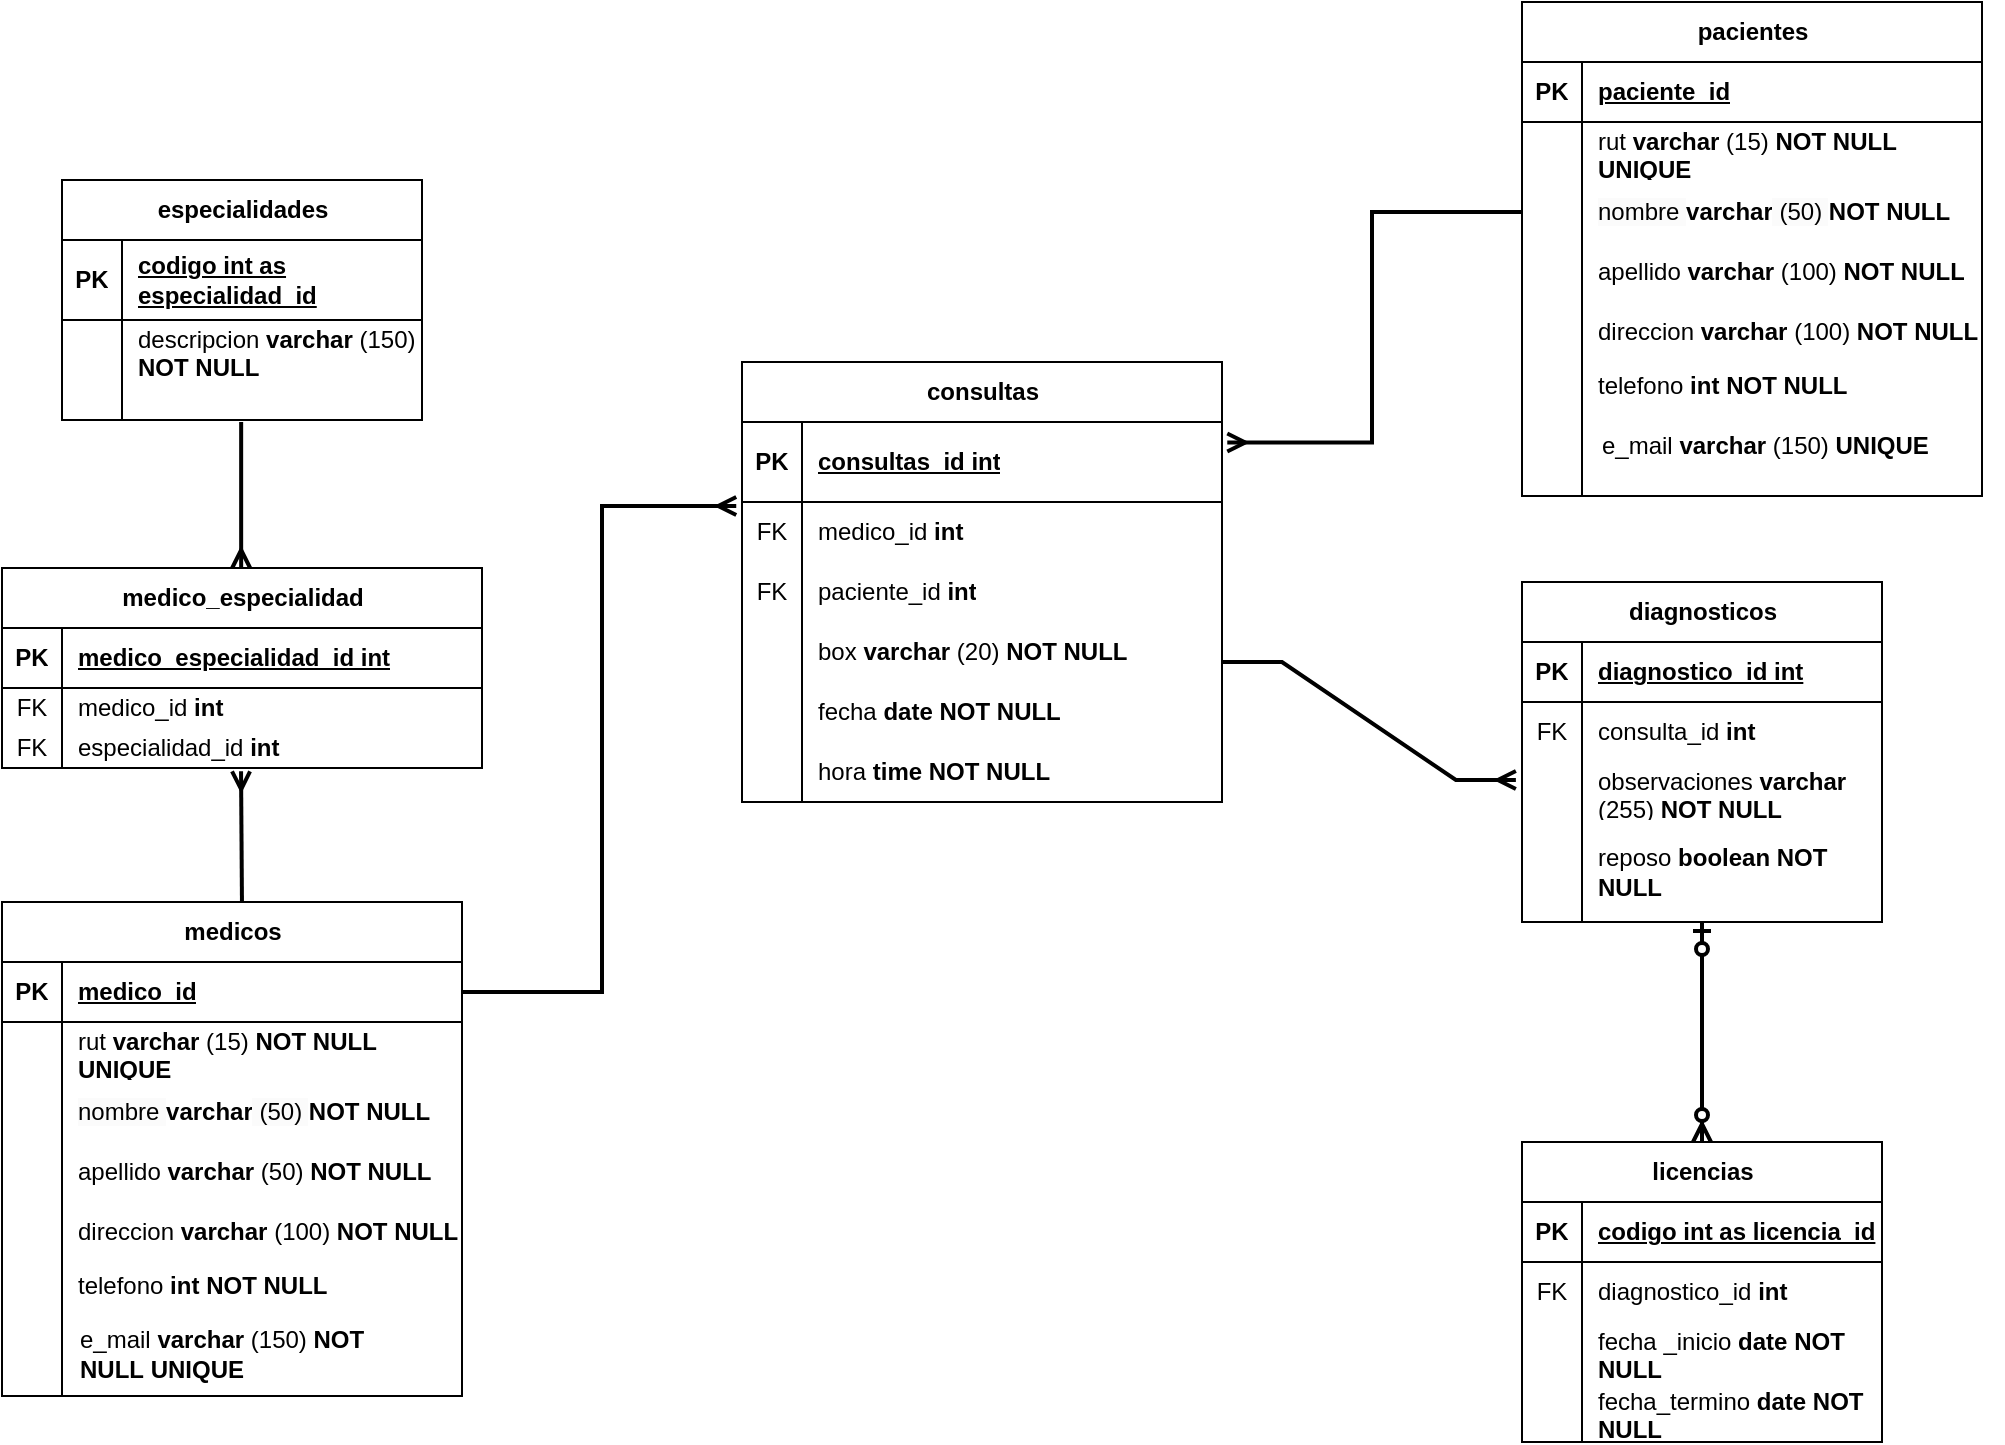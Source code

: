 <mxfile version="21.2.9" type="github">
  <diagram id="R2lEEEUBdFMjLlhIrx00" name="Page-1">
    <mxGraphModel dx="1122" dy="761" grid="1" gridSize="10" guides="1" tooltips="1" connect="1" arrows="1" fold="1" page="1" pageScale="1" pageWidth="850" pageHeight="1100" math="0" shadow="0" extFonts="Permanent Marker^https://fonts.googleapis.com/css?family=Permanent+Marker">
      <root>
        <mxCell id="0" />
        <mxCell id="1" parent="0" />
        <mxCell id="JtqLR7OGCGvDfZ_VPWzz-14" value="especialidades" style="shape=table;startSize=30;container=1;collapsible=1;childLayout=tableLayout;fixedRows=1;rowLines=0;fontStyle=1;align=center;resizeLast=1;html=1;" vertex="1" parent="1">
          <mxGeometry x="190" y="119" width="180" height="120" as="geometry" />
        </mxCell>
        <mxCell id="JtqLR7OGCGvDfZ_VPWzz-15" value="" style="shape=tableRow;horizontal=0;startSize=0;swimlaneHead=0;swimlaneBody=0;fillColor=none;collapsible=0;dropTarget=0;points=[[0,0.5],[1,0.5]];portConstraint=eastwest;top=0;left=0;right=0;bottom=1;" vertex="1" parent="JtqLR7OGCGvDfZ_VPWzz-14">
          <mxGeometry y="30" width="180" height="40" as="geometry" />
        </mxCell>
        <mxCell id="JtqLR7OGCGvDfZ_VPWzz-16" value="PK" style="shape=partialRectangle;connectable=0;fillColor=none;top=0;left=0;bottom=0;right=0;fontStyle=1;overflow=hidden;whiteSpace=wrap;html=1;" vertex="1" parent="JtqLR7OGCGvDfZ_VPWzz-15">
          <mxGeometry width="30" height="40" as="geometry">
            <mxRectangle width="30" height="40" as="alternateBounds" />
          </mxGeometry>
        </mxCell>
        <mxCell id="JtqLR7OGCGvDfZ_VPWzz-17" value="codigo int as especialidad_id" style="shape=partialRectangle;connectable=0;fillColor=none;top=0;left=0;bottom=0;right=0;align=left;spacingLeft=6;fontStyle=5;overflow=hidden;whiteSpace=wrap;html=1;" vertex="1" parent="JtqLR7OGCGvDfZ_VPWzz-15">
          <mxGeometry x="30" width="150" height="40" as="geometry">
            <mxRectangle width="150" height="40" as="alternateBounds" />
          </mxGeometry>
        </mxCell>
        <mxCell id="JtqLR7OGCGvDfZ_VPWzz-18" value="" style="shape=tableRow;horizontal=0;startSize=0;swimlaneHead=0;swimlaneBody=0;fillColor=none;collapsible=0;dropTarget=0;points=[[0,0.5],[1,0.5]];portConstraint=eastwest;top=0;left=0;right=0;bottom=0;" vertex="1" parent="JtqLR7OGCGvDfZ_VPWzz-14">
          <mxGeometry y="70" width="180" height="30" as="geometry" />
        </mxCell>
        <mxCell id="JtqLR7OGCGvDfZ_VPWzz-19" value="" style="shape=partialRectangle;connectable=0;fillColor=none;top=0;left=0;bottom=0;right=0;editable=1;overflow=hidden;whiteSpace=wrap;html=1;" vertex="1" parent="JtqLR7OGCGvDfZ_VPWzz-18">
          <mxGeometry width="30" height="30" as="geometry">
            <mxRectangle width="30" height="30" as="alternateBounds" />
          </mxGeometry>
        </mxCell>
        <mxCell id="JtqLR7OGCGvDfZ_VPWzz-20" value="descripcion &lt;b&gt;varchar&lt;/b&gt; (150) &lt;b&gt;NOT NULL&lt;/b&gt;" style="shape=partialRectangle;connectable=0;fillColor=none;top=0;left=0;bottom=0;right=0;align=left;spacingLeft=6;overflow=hidden;whiteSpace=wrap;html=1;" vertex="1" parent="JtqLR7OGCGvDfZ_VPWzz-18">
          <mxGeometry x="30" width="150" height="30" as="geometry">
            <mxRectangle width="150" height="30" as="alternateBounds" />
          </mxGeometry>
        </mxCell>
        <mxCell id="JtqLR7OGCGvDfZ_VPWzz-24" value="" style="shape=tableRow;horizontal=0;startSize=0;swimlaneHead=0;swimlaneBody=0;fillColor=none;collapsible=0;dropTarget=0;points=[[0,0.5],[1,0.5]];portConstraint=eastwest;top=0;left=0;right=0;bottom=0;" vertex="1" parent="JtqLR7OGCGvDfZ_VPWzz-14">
          <mxGeometry y="100" width="180" height="20" as="geometry" />
        </mxCell>
        <mxCell id="JtqLR7OGCGvDfZ_VPWzz-25" value="" style="shape=partialRectangle;connectable=0;fillColor=none;top=0;left=0;bottom=0;right=0;editable=1;overflow=hidden;whiteSpace=wrap;html=1;" vertex="1" parent="JtqLR7OGCGvDfZ_VPWzz-24">
          <mxGeometry width="30" height="20" as="geometry">
            <mxRectangle width="30" height="20" as="alternateBounds" />
          </mxGeometry>
        </mxCell>
        <mxCell id="JtqLR7OGCGvDfZ_VPWzz-26" value="" style="shape=partialRectangle;connectable=0;fillColor=none;top=0;left=0;bottom=0;right=0;align=left;spacingLeft=6;overflow=hidden;whiteSpace=wrap;html=1;" vertex="1" parent="JtqLR7OGCGvDfZ_VPWzz-24">
          <mxGeometry x="30" width="150" height="20" as="geometry">
            <mxRectangle width="150" height="20" as="alternateBounds" />
          </mxGeometry>
        </mxCell>
        <mxCell id="JtqLR7OGCGvDfZ_VPWzz-40" value="consultas" style="shape=table;startSize=30;container=1;collapsible=1;childLayout=tableLayout;fixedRows=1;rowLines=0;fontStyle=1;align=center;resizeLast=1;html=1;" vertex="1" parent="1">
          <mxGeometry x="530" y="210" width="240" height="220" as="geometry" />
        </mxCell>
        <mxCell id="JtqLR7OGCGvDfZ_VPWzz-41" value="" style="shape=tableRow;horizontal=0;startSize=0;swimlaneHead=0;swimlaneBody=0;fillColor=none;collapsible=0;dropTarget=0;points=[[0,0.5],[1,0.5]];portConstraint=eastwest;top=0;left=0;right=0;bottom=1;" vertex="1" parent="JtqLR7OGCGvDfZ_VPWzz-40">
          <mxGeometry y="30" width="240" height="40" as="geometry" />
        </mxCell>
        <mxCell id="JtqLR7OGCGvDfZ_VPWzz-42" value="PK" style="shape=partialRectangle;connectable=0;fillColor=none;top=0;left=0;bottom=0;right=0;fontStyle=1;overflow=hidden;whiteSpace=wrap;html=1;" vertex="1" parent="JtqLR7OGCGvDfZ_VPWzz-41">
          <mxGeometry width="30" height="40" as="geometry">
            <mxRectangle width="30" height="40" as="alternateBounds" />
          </mxGeometry>
        </mxCell>
        <mxCell id="JtqLR7OGCGvDfZ_VPWzz-43" value="consultas_id int" style="shape=partialRectangle;connectable=0;fillColor=none;top=0;left=0;bottom=0;right=0;align=left;spacingLeft=6;fontStyle=5;overflow=hidden;whiteSpace=wrap;html=1;" vertex="1" parent="JtqLR7OGCGvDfZ_VPWzz-41">
          <mxGeometry x="30" width="210" height="40" as="geometry">
            <mxRectangle width="210" height="40" as="alternateBounds" />
          </mxGeometry>
        </mxCell>
        <mxCell id="JtqLR7OGCGvDfZ_VPWzz-44" value="" style="shape=tableRow;horizontal=0;startSize=0;swimlaneHead=0;swimlaneBody=0;fillColor=none;collapsible=0;dropTarget=0;points=[[0,0.5],[1,0.5]];portConstraint=eastwest;top=0;left=0;right=0;bottom=0;" vertex="1" parent="JtqLR7OGCGvDfZ_VPWzz-40">
          <mxGeometry y="70" width="240" height="30" as="geometry" />
        </mxCell>
        <mxCell id="JtqLR7OGCGvDfZ_VPWzz-45" value="FK" style="shape=partialRectangle;connectable=0;fillColor=none;top=0;left=0;bottom=0;right=0;editable=1;overflow=hidden;whiteSpace=wrap;html=1;" vertex="1" parent="JtqLR7OGCGvDfZ_VPWzz-44">
          <mxGeometry width="30" height="30" as="geometry">
            <mxRectangle width="30" height="30" as="alternateBounds" />
          </mxGeometry>
        </mxCell>
        <mxCell id="JtqLR7OGCGvDfZ_VPWzz-46" value="medico_id &lt;b&gt;int&lt;/b&gt;" style="shape=partialRectangle;connectable=0;fillColor=none;top=0;left=0;bottom=0;right=0;align=left;spacingLeft=6;overflow=hidden;whiteSpace=wrap;html=1;" vertex="1" parent="JtqLR7OGCGvDfZ_VPWzz-44">
          <mxGeometry x="30" width="210" height="30" as="geometry">
            <mxRectangle width="210" height="30" as="alternateBounds" />
          </mxGeometry>
        </mxCell>
        <mxCell id="JtqLR7OGCGvDfZ_VPWzz-47" value="" style="shape=tableRow;horizontal=0;startSize=0;swimlaneHead=0;swimlaneBody=0;fillColor=none;collapsible=0;dropTarget=0;points=[[0,0.5],[1,0.5]];portConstraint=eastwest;top=0;left=0;right=0;bottom=0;" vertex="1" parent="JtqLR7OGCGvDfZ_VPWzz-40">
          <mxGeometry y="100" width="240" height="30" as="geometry" />
        </mxCell>
        <mxCell id="JtqLR7OGCGvDfZ_VPWzz-48" value="FK" style="shape=partialRectangle;connectable=0;fillColor=none;top=0;left=0;bottom=0;right=0;editable=1;overflow=hidden;whiteSpace=wrap;html=1;" vertex="1" parent="JtqLR7OGCGvDfZ_VPWzz-47">
          <mxGeometry width="30" height="30" as="geometry">
            <mxRectangle width="30" height="30" as="alternateBounds" />
          </mxGeometry>
        </mxCell>
        <mxCell id="JtqLR7OGCGvDfZ_VPWzz-49" value="paciente_id &lt;b&gt;int&lt;/b&gt;" style="shape=partialRectangle;connectable=0;fillColor=none;top=0;left=0;bottom=0;right=0;align=left;spacingLeft=6;overflow=hidden;whiteSpace=wrap;html=1;" vertex="1" parent="JtqLR7OGCGvDfZ_VPWzz-47">
          <mxGeometry x="30" width="210" height="30" as="geometry">
            <mxRectangle width="210" height="30" as="alternateBounds" />
          </mxGeometry>
        </mxCell>
        <mxCell id="JtqLR7OGCGvDfZ_VPWzz-50" value="" style="shape=tableRow;horizontal=0;startSize=0;swimlaneHead=0;swimlaneBody=0;fillColor=none;collapsible=0;dropTarget=0;points=[[0,0.5],[1,0.5]];portConstraint=eastwest;top=0;left=0;right=0;bottom=0;" vertex="1" parent="JtqLR7OGCGvDfZ_VPWzz-40">
          <mxGeometry y="130" width="240" height="90" as="geometry" />
        </mxCell>
        <mxCell id="JtqLR7OGCGvDfZ_VPWzz-51" value="" style="shape=partialRectangle;connectable=0;fillColor=none;top=0;left=0;bottom=0;right=0;editable=1;overflow=hidden;whiteSpace=wrap;html=1;" vertex="1" parent="JtqLR7OGCGvDfZ_VPWzz-50">
          <mxGeometry width="30" height="90" as="geometry">
            <mxRectangle width="30" height="90" as="alternateBounds" />
          </mxGeometry>
        </mxCell>
        <mxCell id="JtqLR7OGCGvDfZ_VPWzz-52" value="" style="shape=partialRectangle;connectable=0;fillColor=none;top=0;left=0;bottom=0;right=0;align=left;spacingLeft=6;overflow=hidden;whiteSpace=wrap;html=1;" vertex="1" parent="JtqLR7OGCGvDfZ_VPWzz-50">
          <mxGeometry x="30" width="210" height="90" as="geometry">
            <mxRectangle width="210" height="90" as="alternateBounds" />
          </mxGeometry>
        </mxCell>
        <mxCell id="JtqLR7OGCGvDfZ_VPWzz-53" value="licencias" style="shape=table;startSize=30;container=1;collapsible=1;childLayout=tableLayout;fixedRows=1;rowLines=0;fontStyle=1;align=center;resizeLast=1;html=1;" vertex="1" parent="1">
          <mxGeometry x="920" y="600" width="180" height="150" as="geometry" />
        </mxCell>
        <mxCell id="JtqLR7OGCGvDfZ_VPWzz-54" value="" style="shape=tableRow;horizontal=0;startSize=0;swimlaneHead=0;swimlaneBody=0;fillColor=none;collapsible=0;dropTarget=0;points=[[0,0.5],[1,0.5]];portConstraint=eastwest;top=0;left=0;right=0;bottom=1;" vertex="1" parent="JtqLR7OGCGvDfZ_VPWzz-53">
          <mxGeometry y="30" width="180" height="30" as="geometry" />
        </mxCell>
        <mxCell id="JtqLR7OGCGvDfZ_VPWzz-55" value="PK" style="shape=partialRectangle;connectable=0;fillColor=none;top=0;left=0;bottom=0;right=0;fontStyle=1;overflow=hidden;whiteSpace=wrap;html=1;" vertex="1" parent="JtqLR7OGCGvDfZ_VPWzz-54">
          <mxGeometry width="30" height="30" as="geometry">
            <mxRectangle width="30" height="30" as="alternateBounds" />
          </mxGeometry>
        </mxCell>
        <mxCell id="JtqLR7OGCGvDfZ_VPWzz-56" value="codigo int as licencia_id" style="shape=partialRectangle;connectable=0;fillColor=none;top=0;left=0;bottom=0;right=0;align=left;spacingLeft=6;fontStyle=5;overflow=hidden;whiteSpace=wrap;html=1;" vertex="1" parent="JtqLR7OGCGvDfZ_VPWzz-54">
          <mxGeometry x="30" width="150" height="30" as="geometry">
            <mxRectangle width="150" height="30" as="alternateBounds" />
          </mxGeometry>
        </mxCell>
        <mxCell id="JtqLR7OGCGvDfZ_VPWzz-57" value="" style="shape=tableRow;horizontal=0;startSize=0;swimlaneHead=0;swimlaneBody=0;fillColor=none;collapsible=0;dropTarget=0;points=[[0,0.5],[1,0.5]];portConstraint=eastwest;top=0;left=0;right=0;bottom=0;" vertex="1" parent="JtqLR7OGCGvDfZ_VPWzz-53">
          <mxGeometry y="60" width="180" height="30" as="geometry" />
        </mxCell>
        <mxCell id="JtqLR7OGCGvDfZ_VPWzz-58" value="FK" style="shape=partialRectangle;connectable=0;fillColor=none;top=0;left=0;bottom=0;right=0;editable=1;overflow=hidden;whiteSpace=wrap;html=1;" vertex="1" parent="JtqLR7OGCGvDfZ_VPWzz-57">
          <mxGeometry width="30" height="30" as="geometry">
            <mxRectangle width="30" height="30" as="alternateBounds" />
          </mxGeometry>
        </mxCell>
        <mxCell id="JtqLR7OGCGvDfZ_VPWzz-59" value="diagnostico_id &lt;b&gt;int&lt;/b&gt;" style="shape=partialRectangle;connectable=0;fillColor=none;top=0;left=0;bottom=0;right=0;align=left;spacingLeft=6;overflow=hidden;whiteSpace=wrap;html=1;" vertex="1" parent="JtqLR7OGCGvDfZ_VPWzz-57">
          <mxGeometry x="30" width="150" height="30" as="geometry">
            <mxRectangle width="150" height="30" as="alternateBounds" />
          </mxGeometry>
        </mxCell>
        <mxCell id="JtqLR7OGCGvDfZ_VPWzz-60" value="" style="shape=tableRow;horizontal=0;startSize=0;swimlaneHead=0;swimlaneBody=0;fillColor=none;collapsible=0;dropTarget=0;points=[[0,0.5],[1,0.5]];portConstraint=eastwest;top=0;left=0;right=0;bottom=0;" vertex="1" parent="JtqLR7OGCGvDfZ_VPWzz-53">
          <mxGeometry y="90" width="180" height="30" as="geometry" />
        </mxCell>
        <mxCell id="JtqLR7OGCGvDfZ_VPWzz-61" value="" style="shape=partialRectangle;connectable=0;fillColor=none;top=0;left=0;bottom=0;right=0;editable=1;overflow=hidden;whiteSpace=wrap;html=1;" vertex="1" parent="JtqLR7OGCGvDfZ_VPWzz-60">
          <mxGeometry width="30" height="30" as="geometry">
            <mxRectangle width="30" height="30" as="alternateBounds" />
          </mxGeometry>
        </mxCell>
        <mxCell id="JtqLR7OGCGvDfZ_VPWzz-62" value="fecha _inicio &lt;b&gt;date&lt;/b&gt; &lt;b&gt;NOT&lt;/b&gt; &lt;b&gt;NULL&lt;/b&gt;" style="shape=partialRectangle;connectable=0;fillColor=none;top=0;left=0;bottom=0;right=0;align=left;spacingLeft=6;overflow=hidden;whiteSpace=wrap;html=1;" vertex="1" parent="JtqLR7OGCGvDfZ_VPWzz-60">
          <mxGeometry x="30" width="150" height="30" as="geometry">
            <mxRectangle width="150" height="30" as="alternateBounds" />
          </mxGeometry>
        </mxCell>
        <mxCell id="JtqLR7OGCGvDfZ_VPWzz-63" value="" style="shape=tableRow;horizontal=0;startSize=0;swimlaneHead=0;swimlaneBody=0;fillColor=none;collapsible=0;dropTarget=0;points=[[0,0.5],[1,0.5]];portConstraint=eastwest;top=0;left=0;right=0;bottom=0;" vertex="1" parent="JtqLR7OGCGvDfZ_VPWzz-53">
          <mxGeometry y="120" width="180" height="30" as="geometry" />
        </mxCell>
        <mxCell id="JtqLR7OGCGvDfZ_VPWzz-64" value="" style="shape=partialRectangle;connectable=0;fillColor=none;top=0;left=0;bottom=0;right=0;editable=1;overflow=hidden;whiteSpace=wrap;html=1;" vertex="1" parent="JtqLR7OGCGvDfZ_VPWzz-63">
          <mxGeometry width="30" height="30" as="geometry">
            <mxRectangle width="30" height="30" as="alternateBounds" />
          </mxGeometry>
        </mxCell>
        <mxCell id="JtqLR7OGCGvDfZ_VPWzz-65" value="fecha_termino &lt;b&gt;date&lt;/b&gt; &lt;b&gt;NOT&lt;/b&gt; &lt;b&gt;NULL&lt;/b&gt;" style="shape=partialRectangle;connectable=0;fillColor=none;top=0;left=0;bottom=0;right=0;align=left;spacingLeft=6;overflow=hidden;whiteSpace=wrap;html=1;" vertex="1" parent="JtqLR7OGCGvDfZ_VPWzz-63">
          <mxGeometry x="30" width="150" height="30" as="geometry">
            <mxRectangle width="150" height="30" as="alternateBounds" />
          </mxGeometry>
        </mxCell>
        <mxCell id="JtqLR7OGCGvDfZ_VPWzz-66" value="medico_especialidad" style="shape=table;startSize=30;container=1;collapsible=1;childLayout=tableLayout;fixedRows=1;rowLines=0;fontStyle=1;align=center;resizeLast=1;html=1;" vertex="1" parent="1">
          <mxGeometry x="160" y="313" width="240" height="100" as="geometry" />
        </mxCell>
        <mxCell id="JtqLR7OGCGvDfZ_VPWzz-67" value="" style="shape=tableRow;horizontal=0;startSize=0;swimlaneHead=0;swimlaneBody=0;fillColor=none;collapsible=0;dropTarget=0;points=[[0,0.5],[1,0.5]];portConstraint=eastwest;top=0;left=0;right=0;bottom=1;" vertex="1" parent="JtqLR7OGCGvDfZ_VPWzz-66">
          <mxGeometry y="30" width="240" height="30" as="geometry" />
        </mxCell>
        <mxCell id="JtqLR7OGCGvDfZ_VPWzz-68" value="PK" style="shape=partialRectangle;connectable=0;fillColor=none;top=0;left=0;bottom=0;right=0;fontStyle=1;overflow=hidden;whiteSpace=wrap;html=1;" vertex="1" parent="JtqLR7OGCGvDfZ_VPWzz-67">
          <mxGeometry width="30" height="30" as="geometry">
            <mxRectangle width="30" height="30" as="alternateBounds" />
          </mxGeometry>
        </mxCell>
        <mxCell id="JtqLR7OGCGvDfZ_VPWzz-69" value="medico_especialidad_id int" style="shape=partialRectangle;connectable=0;fillColor=none;top=0;left=0;bottom=0;right=0;align=left;spacingLeft=6;fontStyle=5;overflow=hidden;whiteSpace=wrap;html=1;" vertex="1" parent="JtqLR7OGCGvDfZ_VPWzz-67">
          <mxGeometry x="30" width="210" height="30" as="geometry">
            <mxRectangle width="210" height="30" as="alternateBounds" />
          </mxGeometry>
        </mxCell>
        <mxCell id="JtqLR7OGCGvDfZ_VPWzz-70" value="" style="shape=tableRow;horizontal=0;startSize=0;swimlaneHead=0;swimlaneBody=0;fillColor=none;collapsible=0;dropTarget=0;points=[[0,0.5],[1,0.5]];portConstraint=eastwest;top=0;left=0;right=0;bottom=0;" vertex="1" parent="JtqLR7OGCGvDfZ_VPWzz-66">
          <mxGeometry y="60" width="240" height="20" as="geometry" />
        </mxCell>
        <mxCell id="JtqLR7OGCGvDfZ_VPWzz-71" value="FK" style="shape=partialRectangle;connectable=0;fillColor=none;top=0;left=0;bottom=0;right=0;editable=1;overflow=hidden;whiteSpace=wrap;html=1;" vertex="1" parent="JtqLR7OGCGvDfZ_VPWzz-70">
          <mxGeometry width="30" height="20" as="geometry">
            <mxRectangle width="30" height="20" as="alternateBounds" />
          </mxGeometry>
        </mxCell>
        <mxCell id="JtqLR7OGCGvDfZ_VPWzz-72" value="medico_id &lt;b&gt;int&lt;/b&gt;" style="shape=partialRectangle;connectable=0;fillColor=none;top=0;left=0;bottom=0;right=0;align=left;spacingLeft=6;overflow=hidden;whiteSpace=wrap;html=1;" vertex="1" parent="JtqLR7OGCGvDfZ_VPWzz-70">
          <mxGeometry x="30" width="210" height="20" as="geometry">
            <mxRectangle width="210" height="20" as="alternateBounds" />
          </mxGeometry>
        </mxCell>
        <mxCell id="JtqLR7OGCGvDfZ_VPWzz-76" value="" style="shape=tableRow;horizontal=0;startSize=0;swimlaneHead=0;swimlaneBody=0;fillColor=none;collapsible=0;dropTarget=0;points=[[0,0.5],[1,0.5]];portConstraint=eastwest;top=0;left=0;right=0;bottom=0;" vertex="1" parent="JtqLR7OGCGvDfZ_VPWzz-66">
          <mxGeometry y="80" width="240" height="20" as="geometry" />
        </mxCell>
        <mxCell id="JtqLR7OGCGvDfZ_VPWzz-77" value="FK" style="shape=partialRectangle;connectable=0;fillColor=none;top=0;left=0;bottom=0;right=0;editable=1;overflow=hidden;whiteSpace=wrap;html=1;" vertex="1" parent="JtqLR7OGCGvDfZ_VPWzz-76">
          <mxGeometry width="30" height="20" as="geometry">
            <mxRectangle width="30" height="20" as="alternateBounds" />
          </mxGeometry>
        </mxCell>
        <mxCell id="JtqLR7OGCGvDfZ_VPWzz-78" value="especialidad_id &lt;b&gt;int&lt;/b&gt;" style="shape=partialRectangle;connectable=0;fillColor=none;top=0;left=0;bottom=0;right=0;align=left;spacingLeft=6;overflow=hidden;whiteSpace=wrap;html=1;" vertex="1" parent="JtqLR7OGCGvDfZ_VPWzz-76">
          <mxGeometry x="30" width="210" height="20" as="geometry">
            <mxRectangle width="210" height="20" as="alternateBounds" />
          </mxGeometry>
        </mxCell>
        <mxCell id="JtqLR7OGCGvDfZ_VPWzz-79" value="diagnosticos" style="shape=table;startSize=30;container=1;collapsible=1;childLayout=tableLayout;fixedRows=1;rowLines=0;fontStyle=1;align=center;resizeLast=1;html=1;" vertex="1" parent="1">
          <mxGeometry x="920" y="320" width="180" height="170" as="geometry" />
        </mxCell>
        <mxCell id="JtqLR7OGCGvDfZ_VPWzz-80" value="" style="shape=tableRow;horizontal=0;startSize=0;swimlaneHead=0;swimlaneBody=0;fillColor=none;collapsible=0;dropTarget=0;points=[[0,0.5],[1,0.5]];portConstraint=eastwest;top=0;left=0;right=0;bottom=1;" vertex="1" parent="JtqLR7OGCGvDfZ_VPWzz-79">
          <mxGeometry y="30" width="180" height="30" as="geometry" />
        </mxCell>
        <mxCell id="JtqLR7OGCGvDfZ_VPWzz-81" value="PK" style="shape=partialRectangle;connectable=0;fillColor=none;top=0;left=0;bottom=0;right=0;fontStyle=1;overflow=hidden;whiteSpace=wrap;html=1;" vertex="1" parent="JtqLR7OGCGvDfZ_VPWzz-80">
          <mxGeometry width="30" height="30" as="geometry">
            <mxRectangle width="30" height="30" as="alternateBounds" />
          </mxGeometry>
        </mxCell>
        <mxCell id="JtqLR7OGCGvDfZ_VPWzz-82" value="diagnostico_id int" style="shape=partialRectangle;connectable=0;fillColor=none;top=0;left=0;bottom=0;right=0;align=left;spacingLeft=6;fontStyle=5;overflow=hidden;whiteSpace=wrap;html=1;" vertex="1" parent="JtqLR7OGCGvDfZ_VPWzz-80">
          <mxGeometry x="30" width="150" height="30" as="geometry">
            <mxRectangle width="150" height="30" as="alternateBounds" />
          </mxGeometry>
        </mxCell>
        <mxCell id="JtqLR7OGCGvDfZ_VPWzz-83" value="" style="shape=tableRow;horizontal=0;startSize=0;swimlaneHead=0;swimlaneBody=0;fillColor=none;collapsible=0;dropTarget=0;points=[[0,0.5],[1,0.5]];portConstraint=eastwest;top=0;left=0;right=0;bottom=0;" vertex="1" parent="JtqLR7OGCGvDfZ_VPWzz-79">
          <mxGeometry y="60" width="180" height="30" as="geometry" />
        </mxCell>
        <mxCell id="JtqLR7OGCGvDfZ_VPWzz-84" value="FK" style="shape=partialRectangle;connectable=0;fillColor=none;top=0;left=0;bottom=0;right=0;editable=1;overflow=hidden;whiteSpace=wrap;html=1;" vertex="1" parent="JtqLR7OGCGvDfZ_VPWzz-83">
          <mxGeometry width="30" height="30" as="geometry">
            <mxRectangle width="30" height="30" as="alternateBounds" />
          </mxGeometry>
        </mxCell>
        <mxCell id="JtqLR7OGCGvDfZ_VPWzz-85" value="consulta_id &lt;b&gt;int&lt;/b&gt;" style="shape=partialRectangle;connectable=0;fillColor=none;top=0;left=0;bottom=0;right=0;align=left;spacingLeft=6;overflow=hidden;whiteSpace=wrap;html=1;" vertex="1" parent="JtqLR7OGCGvDfZ_VPWzz-83">
          <mxGeometry x="30" width="150" height="30" as="geometry">
            <mxRectangle width="150" height="30" as="alternateBounds" />
          </mxGeometry>
        </mxCell>
        <mxCell id="JtqLR7OGCGvDfZ_VPWzz-86" value="" style="shape=tableRow;horizontal=0;startSize=0;swimlaneHead=0;swimlaneBody=0;fillColor=none;collapsible=0;dropTarget=0;points=[[0,0.5],[1,0.5]];portConstraint=eastwest;top=0;left=0;right=0;bottom=0;" vertex="1" parent="JtqLR7OGCGvDfZ_VPWzz-79">
          <mxGeometry y="90" width="180" height="30" as="geometry" />
        </mxCell>
        <mxCell id="JtqLR7OGCGvDfZ_VPWzz-87" value="" style="shape=partialRectangle;connectable=0;fillColor=none;top=0;left=0;bottom=0;right=0;editable=1;overflow=hidden;whiteSpace=wrap;html=1;" vertex="1" parent="JtqLR7OGCGvDfZ_VPWzz-86">
          <mxGeometry width="30" height="30" as="geometry">
            <mxRectangle width="30" height="30" as="alternateBounds" />
          </mxGeometry>
        </mxCell>
        <mxCell id="JtqLR7OGCGvDfZ_VPWzz-88" value="observaciones &lt;b&gt;varchar&lt;/b&gt; (255) &lt;b&gt;NOT NULL&lt;/b&gt;" style="shape=partialRectangle;connectable=0;fillColor=none;top=0;left=0;bottom=0;right=0;align=left;spacingLeft=6;overflow=hidden;whiteSpace=wrap;html=1;" vertex="1" parent="JtqLR7OGCGvDfZ_VPWzz-86">
          <mxGeometry x="30" width="150" height="30" as="geometry">
            <mxRectangle width="150" height="30" as="alternateBounds" />
          </mxGeometry>
        </mxCell>
        <mxCell id="JtqLR7OGCGvDfZ_VPWzz-89" value="" style="shape=tableRow;horizontal=0;startSize=0;swimlaneHead=0;swimlaneBody=0;fillColor=none;collapsible=0;dropTarget=0;points=[[0,0.5],[1,0.5]];portConstraint=eastwest;top=0;left=0;right=0;bottom=0;" vertex="1" parent="JtqLR7OGCGvDfZ_VPWzz-79">
          <mxGeometry y="120" width="180" height="50" as="geometry" />
        </mxCell>
        <mxCell id="JtqLR7OGCGvDfZ_VPWzz-90" value="" style="shape=partialRectangle;connectable=0;fillColor=none;top=0;left=0;bottom=0;right=0;editable=1;overflow=hidden;whiteSpace=wrap;html=1;" vertex="1" parent="JtqLR7OGCGvDfZ_VPWzz-89">
          <mxGeometry width="30" height="50" as="geometry">
            <mxRectangle width="30" height="50" as="alternateBounds" />
          </mxGeometry>
        </mxCell>
        <mxCell id="JtqLR7OGCGvDfZ_VPWzz-91" value="reposo &lt;b&gt;boolean&lt;/b&gt; &lt;b&gt;NOT NULL&lt;/b&gt;" style="shape=partialRectangle;connectable=0;fillColor=none;top=0;left=0;bottom=0;right=0;align=left;spacingLeft=6;overflow=hidden;whiteSpace=wrap;html=1;" vertex="1" parent="JtqLR7OGCGvDfZ_VPWzz-89">
          <mxGeometry x="30" width="150" height="50" as="geometry">
            <mxRectangle width="150" height="50" as="alternateBounds" />
          </mxGeometry>
        </mxCell>
        <mxCell id="JtqLR7OGCGvDfZ_VPWzz-109" value="box &lt;b&gt;varchar&lt;/b&gt; (20) &lt;b&gt;NOT NULL&lt;/b&gt;" style="shape=partialRectangle;connectable=0;fillColor=none;top=0;left=0;bottom=0;right=0;align=left;spacingLeft=6;overflow=hidden;whiteSpace=wrap;html=1;" vertex="1" parent="1">
          <mxGeometry x="560" y="340" width="210" height="30" as="geometry">
            <mxRectangle width="210" height="30" as="alternateBounds" />
          </mxGeometry>
        </mxCell>
        <mxCell id="JtqLR7OGCGvDfZ_VPWzz-111" value="fecha &lt;b&gt;date&lt;/b&gt; &lt;b&gt;NOT NULL&lt;/b&gt;" style="shape=partialRectangle;connectable=0;fillColor=none;top=0;left=0;bottom=0;right=0;align=left;spacingLeft=6;overflow=hidden;whiteSpace=wrap;html=1;" vertex="1" parent="1">
          <mxGeometry x="560" y="370" width="210" height="30" as="geometry">
            <mxRectangle width="210" height="30" as="alternateBounds" />
          </mxGeometry>
        </mxCell>
        <mxCell id="JtqLR7OGCGvDfZ_VPWzz-112" value="hora &lt;b&gt;time&lt;/b&gt; &lt;b&gt;NOT NULL&lt;/b&gt;" style="shape=partialRectangle;connectable=0;fillColor=none;top=0;left=0;bottom=0;right=0;align=left;spacingLeft=6;overflow=hidden;whiteSpace=wrap;html=1;" vertex="1" parent="1">
          <mxGeometry x="560" y="400" width="210" height="30" as="geometry">
            <mxRectangle width="210" height="30" as="alternateBounds" />
          </mxGeometry>
        </mxCell>
        <mxCell id="JtqLR7OGCGvDfZ_VPWzz-119" value="" style="fontSize=12;html=1;endArrow=ERmany;rounded=0;entryX=0.498;entryY=1.083;entryDx=0;entryDy=0;entryPerimeter=0;exitX=0.5;exitY=0;exitDx=0;exitDy=0;strokeWidth=2;" edge="1" parent="1" target="JtqLR7OGCGvDfZ_VPWzz-76">
          <mxGeometry width="100" height="100" relative="1" as="geometry">
            <mxPoint x="280" y="483" as="sourcePoint" />
            <mxPoint x="320" y="383" as="targetPoint" />
          </mxGeometry>
        </mxCell>
        <mxCell id="JtqLR7OGCGvDfZ_VPWzz-120" value="" style="fontSize=12;html=1;endArrow=ERmany;rounded=0;exitX=0.5;exitY=0;exitDx=0;exitDy=0;strokeWidth=2;" edge="1" parent="1">
          <mxGeometry width="100" height="100" relative="1" as="geometry">
            <mxPoint x="279.58" y="240" as="sourcePoint" />
            <mxPoint x="279.58" y="313" as="targetPoint" />
          </mxGeometry>
        </mxCell>
        <mxCell id="JtqLR7OGCGvDfZ_VPWzz-121" value="" style="fontSize=12;html=1;endArrow=ERmany;rounded=0;entryX=-0.012;entryY=1.05;entryDx=0;entryDy=0;entryPerimeter=0;exitX=1;exitY=0.5;exitDx=0;exitDy=0;edgeStyle=orthogonalEdgeStyle;strokeWidth=2;" edge="1" parent="1" source="JtqLR7OGCGvDfZ_VPWzz-180" target="JtqLR7OGCGvDfZ_VPWzz-41">
          <mxGeometry width="100" height="100" relative="1" as="geometry">
            <mxPoint x="370" y="543.99" as="sourcePoint" />
            <mxPoint x="320" y="420" as="targetPoint" />
            <Array as="points">
              <mxPoint x="460" y="525" />
              <mxPoint x="460" y="282" />
            </Array>
          </mxGeometry>
        </mxCell>
        <mxCell id="JtqLR7OGCGvDfZ_VPWzz-122" value="" style="fontSize=12;html=1;endArrow=ERmany;rounded=0;exitX=0;exitY=0.5;exitDx=0;exitDy=0;entryX=1.011;entryY=0.257;entryDx=0;entryDy=0;entryPerimeter=0;edgeStyle=orthogonalEdgeStyle;strokeWidth=2;" edge="1" parent="1" source="JtqLR7OGCGvDfZ_VPWzz-149" target="JtqLR7OGCGvDfZ_VPWzz-41">
          <mxGeometry width="100" height="100" relative="1" as="geometry">
            <mxPoint x="917.6" y="161" as="sourcePoint" />
            <mxPoint x="650" y="200" as="targetPoint" />
          </mxGeometry>
        </mxCell>
        <mxCell id="JtqLR7OGCGvDfZ_VPWzz-124" value="" style="edgeStyle=entityRelationEdgeStyle;fontSize=12;html=1;endArrow=ERmany;rounded=0;entryX=-0.017;entryY=0.3;entryDx=0;entryDy=0;entryPerimeter=0;strokeWidth=2;" edge="1" parent="1" target="JtqLR7OGCGvDfZ_VPWzz-86">
          <mxGeometry width="100" height="100" relative="1" as="geometry">
            <mxPoint x="770" y="360" as="sourcePoint" />
            <mxPoint x="870" y="260" as="targetPoint" />
          </mxGeometry>
        </mxCell>
        <mxCell id="JtqLR7OGCGvDfZ_VPWzz-125" value="" style="fontSize=12;html=1;endArrow=ERzeroToMany;startArrow=ERzeroToOne;rounded=0;entryX=0.5;entryY=0;entryDx=0;entryDy=0;strokeWidth=2;" edge="1" parent="1" target="JtqLR7OGCGvDfZ_VPWzz-53">
          <mxGeometry width="100" height="100" relative="1" as="geometry">
            <mxPoint x="1010" y="490" as="sourcePoint" />
            <mxPoint x="1011.98" y="528.65" as="targetPoint" />
          </mxGeometry>
        </mxCell>
        <mxCell id="JtqLR7OGCGvDfZ_VPWzz-145" value="pacientes" style="shape=table;startSize=30;container=1;collapsible=1;childLayout=tableLayout;fixedRows=1;rowLines=0;fontStyle=1;align=center;resizeLast=1;html=1;" vertex="1" parent="1">
          <mxGeometry x="920" y="30" width="230" height="247" as="geometry" />
        </mxCell>
        <mxCell id="JtqLR7OGCGvDfZ_VPWzz-146" value="" style="shape=tableRow;horizontal=0;startSize=0;swimlaneHead=0;swimlaneBody=0;fillColor=none;collapsible=0;dropTarget=0;points=[[0,0.5],[1,0.5]];portConstraint=eastwest;top=0;left=0;right=0;bottom=1;" vertex="1" parent="JtqLR7OGCGvDfZ_VPWzz-145">
          <mxGeometry y="30" width="230" height="30" as="geometry" />
        </mxCell>
        <mxCell id="JtqLR7OGCGvDfZ_VPWzz-147" value="PK" style="shape=partialRectangle;connectable=0;fillColor=none;top=0;left=0;bottom=0;right=0;fontStyle=1;overflow=hidden;whiteSpace=wrap;html=1;" vertex="1" parent="JtqLR7OGCGvDfZ_VPWzz-146">
          <mxGeometry width="30" height="30" as="geometry">
            <mxRectangle width="30" height="30" as="alternateBounds" />
          </mxGeometry>
        </mxCell>
        <mxCell id="JtqLR7OGCGvDfZ_VPWzz-148" value="paciente_id" style="shape=partialRectangle;connectable=0;fillColor=none;top=0;left=0;bottom=0;right=0;align=left;spacingLeft=6;fontStyle=5;overflow=hidden;whiteSpace=wrap;html=1;" vertex="1" parent="JtqLR7OGCGvDfZ_VPWzz-146">
          <mxGeometry x="30" width="200" height="30" as="geometry">
            <mxRectangle width="200" height="30" as="alternateBounds" />
          </mxGeometry>
        </mxCell>
        <mxCell id="JtqLR7OGCGvDfZ_VPWzz-152" value="" style="shape=tableRow;horizontal=0;startSize=0;swimlaneHead=0;swimlaneBody=0;fillColor=none;collapsible=0;dropTarget=0;points=[[0,0.5],[1,0.5]];portConstraint=eastwest;top=0;left=0;right=0;bottom=0;" vertex="1" parent="JtqLR7OGCGvDfZ_VPWzz-145">
          <mxGeometry y="60" width="230" height="30" as="geometry" />
        </mxCell>
        <mxCell id="JtqLR7OGCGvDfZ_VPWzz-153" value="" style="shape=partialRectangle;connectable=0;fillColor=none;top=0;left=0;bottom=0;right=0;editable=1;overflow=hidden;whiteSpace=wrap;html=1;" vertex="1" parent="JtqLR7OGCGvDfZ_VPWzz-152">
          <mxGeometry width="30" height="30" as="geometry">
            <mxRectangle width="30" height="30" as="alternateBounds" />
          </mxGeometry>
        </mxCell>
        <mxCell id="JtqLR7OGCGvDfZ_VPWzz-154" value="rut &lt;b&gt;varchar&lt;/b&gt; (15) &lt;b&gt;NOT&lt;/b&gt; &lt;b&gt;NULL&lt;/b&gt; &lt;b&gt;UNIQUE&lt;/b&gt;" style="shape=partialRectangle;connectable=0;fillColor=none;top=0;left=0;bottom=0;right=0;align=left;spacingLeft=6;overflow=hidden;whiteSpace=wrap;html=1;" vertex="1" parent="JtqLR7OGCGvDfZ_VPWzz-152">
          <mxGeometry x="30" width="200" height="30" as="geometry">
            <mxRectangle width="200" height="30" as="alternateBounds" />
          </mxGeometry>
        </mxCell>
        <mxCell id="JtqLR7OGCGvDfZ_VPWzz-149" value="" style="shape=tableRow;horizontal=0;startSize=0;swimlaneHead=0;swimlaneBody=0;fillColor=none;collapsible=0;dropTarget=0;points=[[0,0.5],[1,0.5]];portConstraint=eastwest;top=0;left=0;right=0;bottom=0;" vertex="1" parent="JtqLR7OGCGvDfZ_VPWzz-145">
          <mxGeometry y="90" width="230" height="30" as="geometry" />
        </mxCell>
        <mxCell id="JtqLR7OGCGvDfZ_VPWzz-150" value="" style="shape=partialRectangle;connectable=0;fillColor=none;top=0;left=0;bottom=0;right=0;editable=1;overflow=hidden;whiteSpace=wrap;html=1;" vertex="1" parent="JtqLR7OGCGvDfZ_VPWzz-149">
          <mxGeometry width="30" height="30" as="geometry">
            <mxRectangle width="30" height="30" as="alternateBounds" />
          </mxGeometry>
        </mxCell>
        <mxCell id="JtqLR7OGCGvDfZ_VPWzz-151" value="&lt;span style=&quot;caret-color: rgb(0, 0, 0); color: rgb(0, 0, 0); font-family: Helvetica; font-size: 12px; font-style: normal; font-variant-caps: normal; font-weight: 400; letter-spacing: normal; text-align: left; text-indent: 0px; text-transform: none; word-spacing: 0px; -webkit-text-stroke-width: 0px; background-color: rgb(251, 251, 251); text-decoration: none; float: none; display: inline !important;&quot;&gt;nombre&amp;nbsp;&lt;/span&gt;&lt;b style=&quot;border-color: var(--border-color); caret-color: rgb(0, 0, 0); color: rgb(0, 0, 0); font-family: Helvetica; font-size: 12px; font-style: normal; font-variant-caps: normal; letter-spacing: normal; text-align: left; text-indent: 0px; text-transform: none; word-spacing: 0px; -webkit-text-stroke-width: 0px; text-decoration: none;&quot;&gt;varchar&lt;/b&gt;&lt;span style=&quot;caret-color: rgb(0, 0, 0); color: rgb(0, 0, 0); font-family: Helvetica; font-size: 12px; font-style: normal; font-variant-caps: normal; font-weight: 400; letter-spacing: normal; text-align: left; text-indent: 0px; text-transform: none; word-spacing: 0px; -webkit-text-stroke-width: 0px; background-color: rgb(251, 251, 251); text-decoration: none; float: none; display: inline !important;&quot;&gt;&amp;nbsp;(50)&amp;nbsp;&lt;/span&gt;&lt;b style=&quot;border-color: var(--border-color); caret-color: rgb(0, 0, 0); color: rgb(0, 0, 0); font-family: Helvetica; font-size: 12px; font-style: normal; font-variant-caps: normal; letter-spacing: normal; text-align: left; text-indent: 0px; text-transform: none; word-spacing: 0px; -webkit-text-stroke-width: 0px; text-decoration: none;&quot;&gt;NOT NULL&lt;/b&gt;" style="shape=partialRectangle;connectable=0;fillColor=none;top=0;left=0;bottom=0;right=0;align=left;spacingLeft=6;overflow=hidden;whiteSpace=wrap;html=1;" vertex="1" parent="JtqLR7OGCGvDfZ_VPWzz-149">
          <mxGeometry x="30" width="200" height="30" as="geometry">
            <mxRectangle width="200" height="30" as="alternateBounds" />
          </mxGeometry>
        </mxCell>
        <mxCell id="JtqLR7OGCGvDfZ_VPWzz-155" value="" style="shape=tableRow;horizontal=0;startSize=0;swimlaneHead=0;swimlaneBody=0;fillColor=none;collapsible=0;dropTarget=0;points=[[0,0.5],[1,0.5]];portConstraint=eastwest;top=0;left=0;right=0;bottom=0;" vertex="1" parent="JtqLR7OGCGvDfZ_VPWzz-145">
          <mxGeometry y="120" width="230" height="127" as="geometry" />
        </mxCell>
        <mxCell id="JtqLR7OGCGvDfZ_VPWzz-156" value="" style="shape=partialRectangle;connectable=0;fillColor=none;top=0;left=0;bottom=0;right=0;editable=1;overflow=hidden;whiteSpace=wrap;html=1;" vertex="1" parent="JtqLR7OGCGvDfZ_VPWzz-155">
          <mxGeometry width="30" height="127" as="geometry">
            <mxRectangle width="30" height="127" as="alternateBounds" />
          </mxGeometry>
        </mxCell>
        <mxCell id="JtqLR7OGCGvDfZ_VPWzz-157" value="" style="shape=partialRectangle;connectable=0;fillColor=none;top=0;left=0;bottom=0;right=0;align=left;spacingLeft=6;overflow=hidden;whiteSpace=wrap;html=1;" vertex="1" parent="JtqLR7OGCGvDfZ_VPWzz-155">
          <mxGeometry x="30" width="200" height="127" as="geometry">
            <mxRectangle width="200" height="127" as="alternateBounds" />
          </mxGeometry>
        </mxCell>
        <mxCell id="JtqLR7OGCGvDfZ_VPWzz-158" value="apellido&amp;nbsp;&lt;b style=&quot;border-color: var(--border-color);&quot;&gt;varchar&lt;/b&gt;&amp;nbsp;(100)&amp;nbsp;&lt;b style=&quot;border-color: var(--border-color);&quot;&gt;NOT NULL&lt;/b&gt;" style="shape=partialRectangle;connectable=0;fillColor=none;top=0;left=0;bottom=0;right=0;align=left;spacingLeft=6;overflow=hidden;whiteSpace=wrap;html=1;" vertex="1" parent="1">
          <mxGeometry x="950" y="150" width="210" height="30" as="geometry">
            <mxRectangle width="150" height="30" as="alternateBounds" />
          </mxGeometry>
        </mxCell>
        <mxCell id="JtqLR7OGCGvDfZ_VPWzz-159" value="direccion&amp;nbsp;&lt;b style=&quot;border-color: var(--border-color);&quot;&gt;varchar&lt;/b&gt;&amp;nbsp;(100)&amp;nbsp;&lt;b style=&quot;border-color: var(--border-color);&quot;&gt;NOT NULL&lt;/b&gt;" style="shape=partialRectangle;connectable=0;fillColor=none;top=0;left=0;bottom=0;right=0;align=left;spacingLeft=6;overflow=hidden;whiteSpace=wrap;html=1;" vertex="1" parent="1">
          <mxGeometry x="950" y="180" width="200" height="30" as="geometry">
            <mxRectangle width="150" height="30" as="alternateBounds" />
          </mxGeometry>
        </mxCell>
        <mxCell id="JtqLR7OGCGvDfZ_VPWzz-160" value="telefono&amp;nbsp;&lt;b style=&quot;border-color: var(--border-color);&quot;&gt;int&lt;/b&gt;&amp;nbsp;&lt;b style=&quot;border-color: var(--border-color);&quot;&gt;NOT&lt;/b&gt;&amp;nbsp;&lt;b style=&quot;border-color: var(--border-color);&quot;&gt;NULL&lt;/b&gt;" style="shape=partialRectangle;connectable=0;fillColor=none;top=0;left=0;bottom=0;right=0;align=left;spacingLeft=6;overflow=hidden;whiteSpace=wrap;html=1;" vertex="1" parent="1">
          <mxGeometry x="950" y="207" width="150" height="30" as="geometry">
            <mxRectangle width="150" height="30" as="alternateBounds" />
          </mxGeometry>
        </mxCell>
        <mxCell id="JtqLR7OGCGvDfZ_VPWzz-161" value="e_mail&amp;nbsp;&lt;b style=&quot;border-color: var(--border-color);&quot;&gt;varchar&lt;/b&gt;&amp;nbsp;(150)&amp;nbsp;&lt;b style=&quot;border-color: var(--border-color);&quot;&gt;UNIQUE&lt;/b&gt;" style="shape=partialRectangle;connectable=0;fillColor=none;top=0;left=0;bottom=0;right=0;align=left;spacingLeft=6;overflow=hidden;whiteSpace=wrap;html=1;" vertex="1" parent="1">
          <mxGeometry x="952" y="237" width="190" height="30" as="geometry">
            <mxRectangle width="150" height="30" as="alternateBounds" />
          </mxGeometry>
        </mxCell>
        <mxCell id="JtqLR7OGCGvDfZ_VPWzz-179" value="medicos" style="shape=table;startSize=30;container=1;collapsible=1;childLayout=tableLayout;fixedRows=1;rowLines=0;fontStyle=1;align=center;resizeLast=1;html=1;" vertex="1" parent="1">
          <mxGeometry x="160" y="480" width="230" height="247" as="geometry" />
        </mxCell>
        <mxCell id="JtqLR7OGCGvDfZ_VPWzz-180" value="" style="shape=tableRow;horizontal=0;startSize=0;swimlaneHead=0;swimlaneBody=0;fillColor=none;collapsible=0;dropTarget=0;points=[[0,0.5],[1,0.5]];portConstraint=eastwest;top=0;left=0;right=0;bottom=1;" vertex="1" parent="JtqLR7OGCGvDfZ_VPWzz-179">
          <mxGeometry y="30" width="230" height="30" as="geometry" />
        </mxCell>
        <mxCell id="JtqLR7OGCGvDfZ_VPWzz-181" value="PK" style="shape=partialRectangle;connectable=0;fillColor=none;top=0;left=0;bottom=0;right=0;fontStyle=1;overflow=hidden;whiteSpace=wrap;html=1;" vertex="1" parent="JtqLR7OGCGvDfZ_VPWzz-180">
          <mxGeometry width="30" height="30" as="geometry">
            <mxRectangle width="30" height="30" as="alternateBounds" />
          </mxGeometry>
        </mxCell>
        <mxCell id="JtqLR7OGCGvDfZ_VPWzz-182" value="medico_id" style="shape=partialRectangle;connectable=0;fillColor=none;top=0;left=0;bottom=0;right=0;align=left;spacingLeft=6;fontStyle=5;overflow=hidden;whiteSpace=wrap;html=1;" vertex="1" parent="JtqLR7OGCGvDfZ_VPWzz-180">
          <mxGeometry x="30" width="200" height="30" as="geometry">
            <mxRectangle width="200" height="30" as="alternateBounds" />
          </mxGeometry>
        </mxCell>
        <mxCell id="JtqLR7OGCGvDfZ_VPWzz-183" value="" style="shape=tableRow;horizontal=0;startSize=0;swimlaneHead=0;swimlaneBody=0;fillColor=none;collapsible=0;dropTarget=0;points=[[0,0.5],[1,0.5]];portConstraint=eastwest;top=0;left=0;right=0;bottom=0;" vertex="1" parent="JtqLR7OGCGvDfZ_VPWzz-179">
          <mxGeometry y="60" width="230" height="30" as="geometry" />
        </mxCell>
        <mxCell id="JtqLR7OGCGvDfZ_VPWzz-184" value="" style="shape=partialRectangle;connectable=0;fillColor=none;top=0;left=0;bottom=0;right=0;editable=1;overflow=hidden;whiteSpace=wrap;html=1;" vertex="1" parent="JtqLR7OGCGvDfZ_VPWzz-183">
          <mxGeometry width="30" height="30" as="geometry">
            <mxRectangle width="30" height="30" as="alternateBounds" />
          </mxGeometry>
        </mxCell>
        <mxCell id="JtqLR7OGCGvDfZ_VPWzz-185" value="rut &lt;b&gt;varchar&lt;/b&gt; (15) &lt;b&gt;NOT&lt;/b&gt; &lt;b&gt;NULL&lt;/b&gt; &lt;b&gt;UNIQUE&lt;/b&gt;" style="shape=partialRectangle;connectable=0;fillColor=none;top=0;left=0;bottom=0;right=0;align=left;spacingLeft=6;overflow=hidden;whiteSpace=wrap;html=1;" vertex="1" parent="JtqLR7OGCGvDfZ_VPWzz-183">
          <mxGeometry x="30" width="200" height="30" as="geometry">
            <mxRectangle width="200" height="30" as="alternateBounds" />
          </mxGeometry>
        </mxCell>
        <mxCell id="JtqLR7OGCGvDfZ_VPWzz-186" value="" style="shape=tableRow;horizontal=0;startSize=0;swimlaneHead=0;swimlaneBody=0;fillColor=none;collapsible=0;dropTarget=0;points=[[0,0.5],[1,0.5]];portConstraint=eastwest;top=0;left=0;right=0;bottom=0;" vertex="1" parent="JtqLR7OGCGvDfZ_VPWzz-179">
          <mxGeometry y="90" width="230" height="30" as="geometry" />
        </mxCell>
        <mxCell id="JtqLR7OGCGvDfZ_VPWzz-187" value="" style="shape=partialRectangle;connectable=0;fillColor=none;top=0;left=0;bottom=0;right=0;editable=1;overflow=hidden;whiteSpace=wrap;html=1;" vertex="1" parent="JtqLR7OGCGvDfZ_VPWzz-186">
          <mxGeometry width="30" height="30" as="geometry">
            <mxRectangle width="30" height="30" as="alternateBounds" />
          </mxGeometry>
        </mxCell>
        <mxCell id="JtqLR7OGCGvDfZ_VPWzz-188" value="&lt;span style=&quot;caret-color: rgb(0, 0, 0); color: rgb(0, 0, 0); font-family: Helvetica; font-size: 12px; font-style: normal; font-variant-caps: normal; font-weight: 400; letter-spacing: normal; text-align: left; text-indent: 0px; text-transform: none; word-spacing: 0px; -webkit-text-stroke-width: 0px; background-color: rgb(251, 251, 251); text-decoration: none; float: none; display: inline !important;&quot;&gt;nombre&amp;nbsp;&lt;/span&gt;&lt;b style=&quot;border-color: var(--border-color); caret-color: rgb(0, 0, 0); color: rgb(0, 0, 0); font-family: Helvetica; font-size: 12px; font-style: normal; font-variant-caps: normal; letter-spacing: normal; text-align: left; text-indent: 0px; text-transform: none; word-spacing: 0px; -webkit-text-stroke-width: 0px; text-decoration: none;&quot;&gt;varchar&lt;/b&gt;&lt;span style=&quot;caret-color: rgb(0, 0, 0); color: rgb(0, 0, 0); font-family: Helvetica; font-size: 12px; font-style: normal; font-variant-caps: normal; font-weight: 400; letter-spacing: normal; text-align: left; text-indent: 0px; text-transform: none; word-spacing: 0px; -webkit-text-stroke-width: 0px; background-color: rgb(251, 251, 251); text-decoration: none; float: none; display: inline !important;&quot;&gt;&amp;nbsp;(50)&amp;nbsp;&lt;/span&gt;&lt;b style=&quot;border-color: var(--border-color); caret-color: rgb(0, 0, 0); color: rgb(0, 0, 0); font-family: Helvetica; font-size: 12px; font-style: normal; font-variant-caps: normal; letter-spacing: normal; text-align: left; text-indent: 0px; text-transform: none; word-spacing: 0px; -webkit-text-stroke-width: 0px; text-decoration: none;&quot;&gt;NOT NULL&lt;/b&gt;" style="shape=partialRectangle;connectable=0;fillColor=none;top=0;left=0;bottom=0;right=0;align=left;spacingLeft=6;overflow=hidden;whiteSpace=wrap;html=1;" vertex="1" parent="JtqLR7OGCGvDfZ_VPWzz-186">
          <mxGeometry x="30" width="200" height="30" as="geometry">
            <mxRectangle width="200" height="30" as="alternateBounds" />
          </mxGeometry>
        </mxCell>
        <mxCell id="JtqLR7OGCGvDfZ_VPWzz-189" value="" style="shape=tableRow;horizontal=0;startSize=0;swimlaneHead=0;swimlaneBody=0;fillColor=none;collapsible=0;dropTarget=0;points=[[0,0.5],[1,0.5]];portConstraint=eastwest;top=0;left=0;right=0;bottom=0;" vertex="1" parent="JtqLR7OGCGvDfZ_VPWzz-179">
          <mxGeometry y="120" width="230" height="127" as="geometry" />
        </mxCell>
        <mxCell id="JtqLR7OGCGvDfZ_VPWzz-190" value="" style="shape=partialRectangle;connectable=0;fillColor=none;top=0;left=0;bottom=0;right=0;editable=1;overflow=hidden;whiteSpace=wrap;html=1;" vertex="1" parent="JtqLR7OGCGvDfZ_VPWzz-189">
          <mxGeometry width="30" height="127" as="geometry">
            <mxRectangle width="30" height="127" as="alternateBounds" />
          </mxGeometry>
        </mxCell>
        <mxCell id="JtqLR7OGCGvDfZ_VPWzz-191" value="" style="shape=partialRectangle;connectable=0;fillColor=none;top=0;left=0;bottom=0;right=0;align=left;spacingLeft=6;overflow=hidden;whiteSpace=wrap;html=1;" vertex="1" parent="JtqLR7OGCGvDfZ_VPWzz-189">
          <mxGeometry x="30" width="200" height="127" as="geometry">
            <mxRectangle width="200" height="127" as="alternateBounds" />
          </mxGeometry>
        </mxCell>
        <mxCell id="JtqLR7OGCGvDfZ_VPWzz-192" value="apellido&amp;nbsp;&lt;b style=&quot;border-color: var(--border-color);&quot;&gt;varchar&lt;/b&gt;&amp;nbsp;(50)&amp;nbsp;&lt;b style=&quot;border-color: var(--border-color);&quot;&gt;NOT NULL&lt;/b&gt;" style="shape=partialRectangle;connectable=0;fillColor=none;top=0;left=0;bottom=0;right=0;align=left;spacingLeft=6;overflow=hidden;whiteSpace=wrap;html=1;" vertex="1" parent="1">
          <mxGeometry x="190" y="600" width="210" height="30" as="geometry">
            <mxRectangle width="150" height="30" as="alternateBounds" />
          </mxGeometry>
        </mxCell>
        <mxCell id="JtqLR7OGCGvDfZ_VPWzz-193" value="direccion&amp;nbsp;&lt;b style=&quot;border-color: var(--border-color);&quot;&gt;varchar&lt;/b&gt;&amp;nbsp;(100)&amp;nbsp;&lt;b style=&quot;border-color: var(--border-color);&quot;&gt;NOT NULL&lt;/b&gt;" style="shape=partialRectangle;connectable=0;fillColor=none;top=0;left=0;bottom=0;right=0;align=left;spacingLeft=6;overflow=hidden;whiteSpace=wrap;html=1;" vertex="1" parent="1">
          <mxGeometry x="190" y="630" width="200" height="30" as="geometry">
            <mxRectangle width="150" height="30" as="alternateBounds" />
          </mxGeometry>
        </mxCell>
        <mxCell id="JtqLR7OGCGvDfZ_VPWzz-194" value="telefono&amp;nbsp;&lt;b style=&quot;border-color: var(--border-color);&quot;&gt;int&lt;/b&gt;&amp;nbsp;&lt;b style=&quot;border-color: var(--border-color);&quot;&gt;NOT&lt;/b&gt;&amp;nbsp;&lt;b style=&quot;border-color: var(--border-color);&quot;&gt;NULL&lt;/b&gt;" style="shape=partialRectangle;connectable=0;fillColor=none;top=0;left=0;bottom=0;right=0;align=left;spacingLeft=6;overflow=hidden;whiteSpace=wrap;html=1;" vertex="1" parent="1">
          <mxGeometry x="190" y="657" width="150" height="30" as="geometry">
            <mxRectangle width="150" height="30" as="alternateBounds" />
          </mxGeometry>
        </mxCell>
        <mxCell id="JtqLR7OGCGvDfZ_VPWzz-195" value="e_mail&amp;nbsp;&lt;b style=&quot;border-color: var(--border-color);&quot;&gt;varchar&lt;/b&gt;&amp;nbsp;(150) &lt;b&gt;NOT&lt;/b&gt; &lt;b&gt;NULL&lt;/b&gt;&amp;nbsp;&lt;b style=&quot;border-color: var(--border-color);&quot;&gt;UNIQUE&lt;/b&gt;" style="shape=partialRectangle;connectable=0;fillColor=none;top=0;left=0;bottom=0;right=0;align=left;spacingLeft=6;overflow=hidden;whiteSpace=wrap;html=1;" vertex="1" parent="1">
          <mxGeometry x="191" y="684" width="198" height="43" as="geometry">
            <mxRectangle width="150" height="30" as="alternateBounds" />
          </mxGeometry>
        </mxCell>
      </root>
    </mxGraphModel>
  </diagram>
</mxfile>
